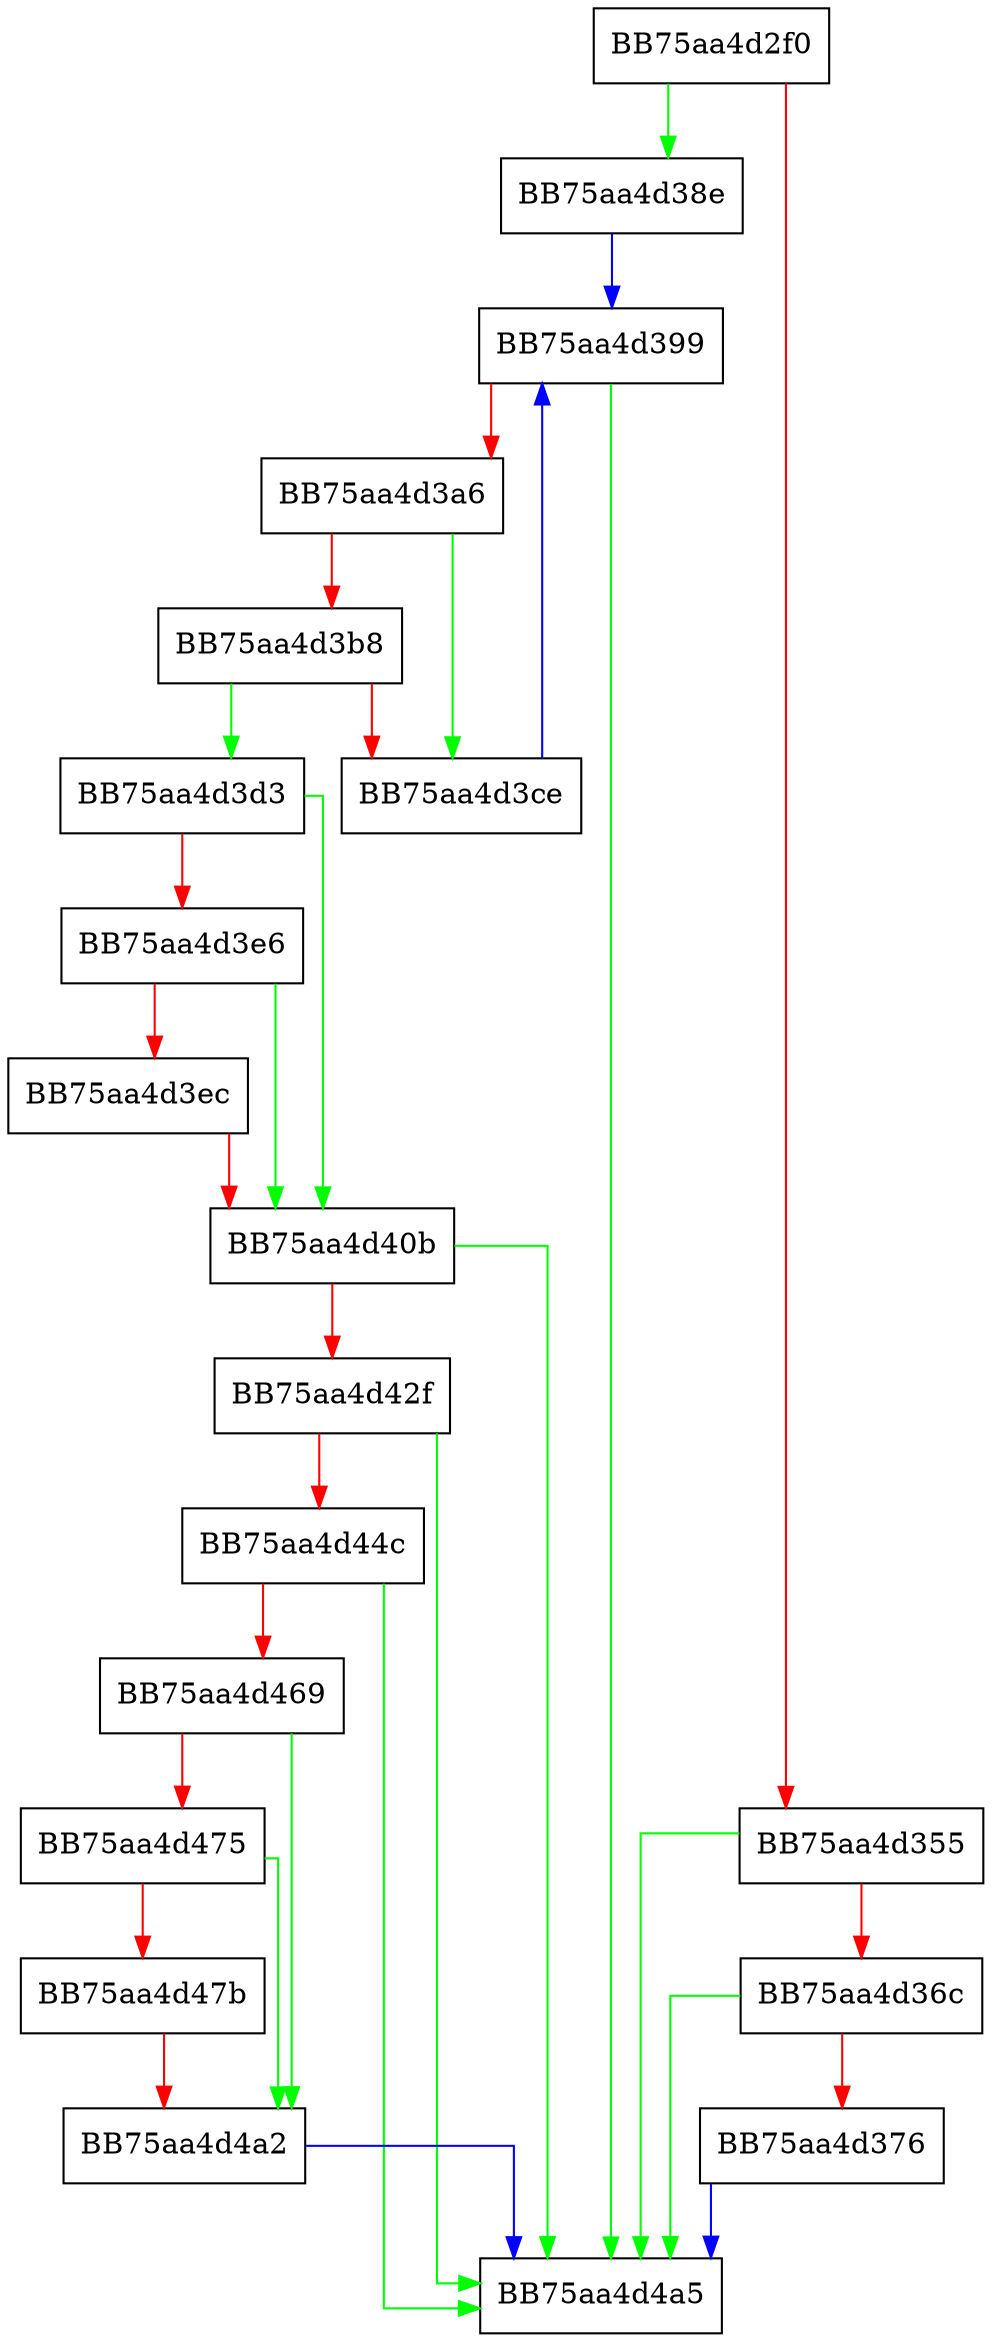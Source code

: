 digraph FindFirstSection {
  node [shape="box"];
  graph [splines=ortho];
  BB75aa4d2f0 -> BB75aa4d38e [color="green"];
  BB75aa4d2f0 -> BB75aa4d355 [color="red"];
  BB75aa4d355 -> BB75aa4d4a5 [color="green"];
  BB75aa4d355 -> BB75aa4d36c [color="red"];
  BB75aa4d36c -> BB75aa4d4a5 [color="green"];
  BB75aa4d36c -> BB75aa4d376 [color="red"];
  BB75aa4d376 -> BB75aa4d4a5 [color="blue"];
  BB75aa4d38e -> BB75aa4d399 [color="blue"];
  BB75aa4d399 -> BB75aa4d4a5 [color="green"];
  BB75aa4d399 -> BB75aa4d3a6 [color="red"];
  BB75aa4d3a6 -> BB75aa4d3ce [color="green"];
  BB75aa4d3a6 -> BB75aa4d3b8 [color="red"];
  BB75aa4d3b8 -> BB75aa4d3d3 [color="green"];
  BB75aa4d3b8 -> BB75aa4d3ce [color="red"];
  BB75aa4d3ce -> BB75aa4d399 [color="blue"];
  BB75aa4d3d3 -> BB75aa4d40b [color="green"];
  BB75aa4d3d3 -> BB75aa4d3e6 [color="red"];
  BB75aa4d3e6 -> BB75aa4d40b [color="green"];
  BB75aa4d3e6 -> BB75aa4d3ec [color="red"];
  BB75aa4d3ec -> BB75aa4d40b [color="red"];
  BB75aa4d40b -> BB75aa4d4a5 [color="green"];
  BB75aa4d40b -> BB75aa4d42f [color="red"];
  BB75aa4d42f -> BB75aa4d4a5 [color="green"];
  BB75aa4d42f -> BB75aa4d44c [color="red"];
  BB75aa4d44c -> BB75aa4d4a5 [color="green"];
  BB75aa4d44c -> BB75aa4d469 [color="red"];
  BB75aa4d469 -> BB75aa4d4a2 [color="green"];
  BB75aa4d469 -> BB75aa4d475 [color="red"];
  BB75aa4d475 -> BB75aa4d4a2 [color="green"];
  BB75aa4d475 -> BB75aa4d47b [color="red"];
  BB75aa4d47b -> BB75aa4d4a2 [color="red"];
  BB75aa4d4a2 -> BB75aa4d4a5 [color="blue"];
}